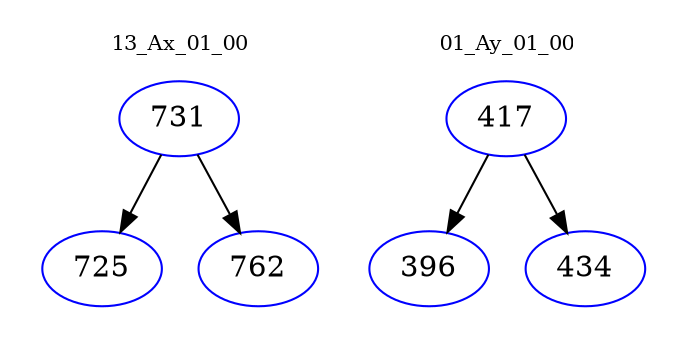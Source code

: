 digraph{
subgraph cluster_0 {
color = white
label = "13_Ax_01_00";
fontsize=10;
T0_731 [label="731", color="blue"]
T0_731 -> T0_725 [color="black"]
T0_725 [label="725", color="blue"]
T0_731 -> T0_762 [color="black"]
T0_762 [label="762", color="blue"]
}
subgraph cluster_1 {
color = white
label = "01_Ay_01_00";
fontsize=10;
T1_417 [label="417", color="blue"]
T1_417 -> T1_396 [color="black"]
T1_396 [label="396", color="blue"]
T1_417 -> T1_434 [color="black"]
T1_434 [label="434", color="blue"]
}
}
